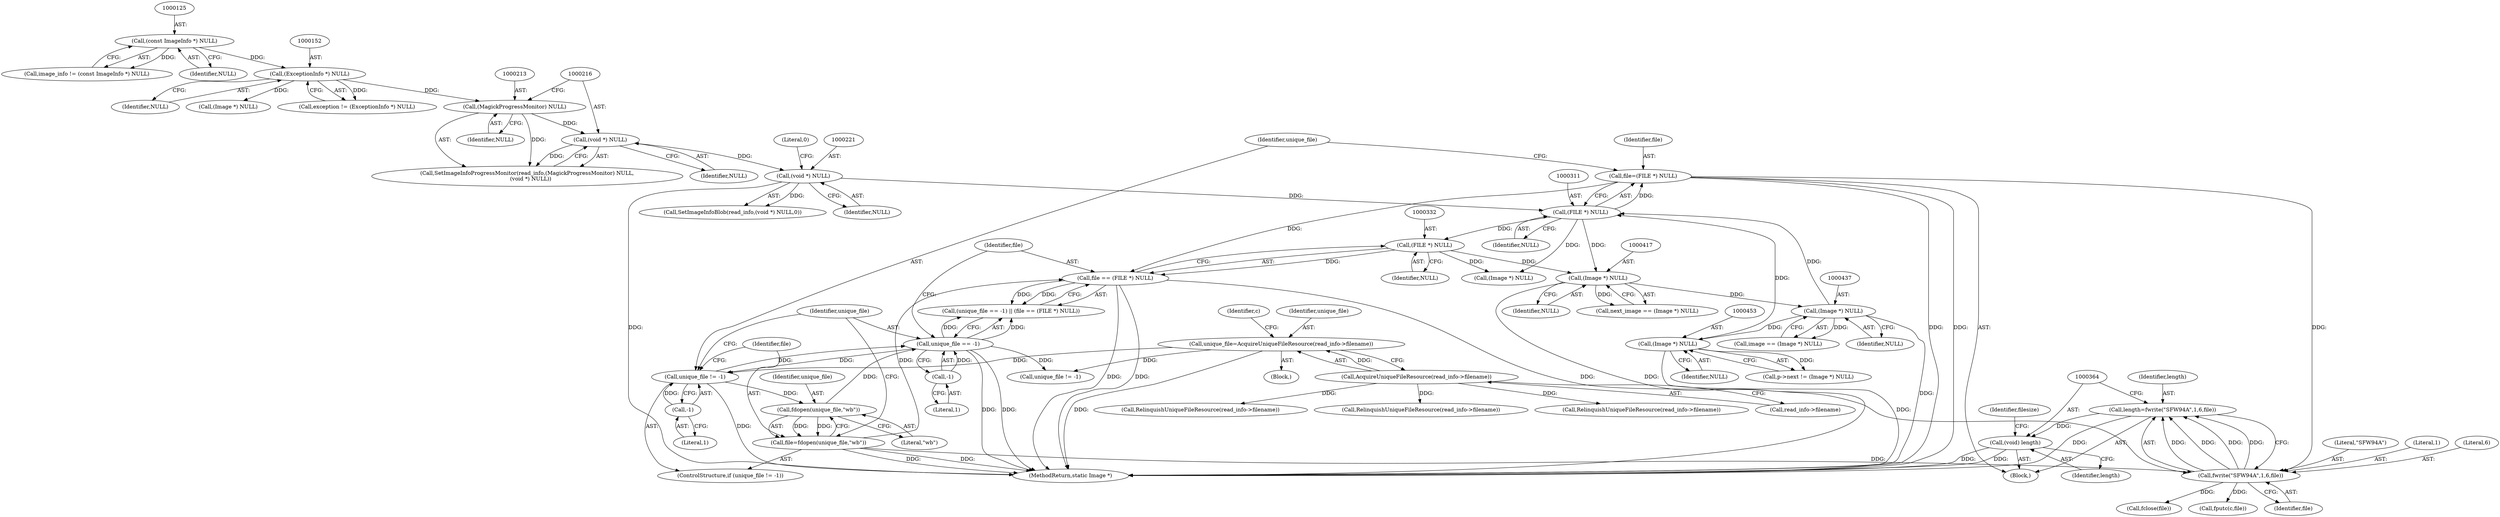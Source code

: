 digraph "0_ImageMagick_ecc03a2518c2b7dd375fde3a040fdae0bdf6a521@API" {
"1000356" [label="(Call,length=fwrite(\"SFW94A\",1,6,file))"];
"1000358" [label="(Call,fwrite(\"SFW94A\",1,6,file))"];
"1000308" [label="(Call,file=(FILE *) NULL)"];
"1000310" [label="(Call,(FILE *) NULL)"];
"1000436" [label="(Call,(Image *) NULL)"];
"1000416" [label="(Call,(Image *) NULL)"];
"1000331" [label="(Call,(FILE *) NULL)"];
"1000220" [label="(Call,(void *) NULL)"];
"1000215" [label="(Call,(void *) NULL)"];
"1000212" [label="(Call,(MagickProgressMonitor) NULL)"];
"1000151" [label="(Call,(ExceptionInfo *) NULL)"];
"1000124" [label="(Call,(const ImageInfo *) NULL)"];
"1000452" [label="(Call,(Image *) NULL)"];
"1000318" [label="(Call,file=fdopen(unique_file,\"wb\"))"];
"1000320" [label="(Call,fdopen(unique_file,\"wb\"))"];
"1000314" [label="(Call,unique_file != -1)"];
"1000325" [label="(Call,unique_file == -1)"];
"1000327" [label="(Call,-1)"];
"1000224" [label="(Call,unique_file=AcquireUniqueFileResource(read_info->filename))"];
"1000226" [label="(Call,AcquireUniqueFileResource(read_info->filename))"];
"1000316" [label="(Call,-1)"];
"1000329" [label="(Call,file == (FILE *) NULL)"];
"1000363" [label="(Call,(void) length)"];
"1000357" [label="(Identifier,length)"];
"1000406" [label="(Call,fclose(file))"];
"1000367" [label="(Identifier,filesize)"];
"1000418" [label="(Identifier,NULL)"];
"1000320" [label="(Call,fdopen(unique_file,\"wb\"))"];
"1000363" [label="(Call,(void) length)"];
"1000353" [label="(Call,(Image *) NULL)"];
"1000226" [label="(Call,AcquireUniqueFileResource(read_info->filename))"];
"1000438" [label="(Identifier,NULL)"];
"1000365" [label="(Identifier,length)"];
"1000337" [label="(Call,RelinquishUniqueFileResource(read_info->filename))"];
"1000325" [label="(Call,unique_file == -1)"];
"1000317" [label="(Literal,1)"];
"1000227" [label="(Call,read_info->filename)"];
"1000448" [label="(Call,p->next != (Image *) NULL)"];
"1000313" [label="(ControlStructure,if (unique_file != -1))"];
"1000222" [label="(Identifier,NULL)"];
"1000524" [label="(Call,RelinquishUniqueFileResource(read_info->filename))"];
"1000224" [label="(Call,unique_file=AcquireUniqueFileResource(read_info->filename))"];
"1000324" [label="(Call,(unique_file == -1) || (file == (FILE *) NULL))"];
"1000126" [label="(Identifier,NULL)"];
"1000212" [label="(Call,(MagickProgressMonitor) NULL)"];
"1000153" [label="(Identifier,NULL)"];
"1000316" [label="(Call,-1)"];
"1000315" [label="(Identifier,unique_file)"];
"1000310" [label="(Call,(FILE *) NULL)"];
"1000327" [label="(Call,-1)"];
"1000401" [label="(Call,fputc(c,file))"];
"1000231" [label="(Block,)"];
"1000416" [label="(Call,(Image *) NULL)"];
"1000574" [label="(MethodReturn,static Image *)"];
"1000359" [label="(Literal,\"SFW94A\")"];
"1000452" [label="(Call,(Image *) NULL)"];
"1000218" [label="(Call,SetImageInfoBlob(read_info,(void *) NULL,0))"];
"1000454" [label="(Identifier,NULL)"];
"1000214" [label="(Identifier,NULL)"];
"1000360" [label="(Literal,1)"];
"1000414" [label="(Call,next_image == (Image *) NULL)"];
"1000215" [label="(Call,(void *) NULL)"];
"1000319" [label="(Identifier,file)"];
"1000358" [label="(Call,fwrite(\"SFW94A\",1,6,file))"];
"1000362" [label="(Identifier,file)"];
"1000220" [label="(Call,(void *) NULL)"];
"1000330" [label="(Identifier,file)"];
"1000179" [label="(Call,(Image *) NULL)"];
"1000234" [label="(Identifier,c)"];
"1000361" [label="(Literal,6)"];
"1000301" [label="(Call,RelinquishUniqueFileResource(read_info->filename))"];
"1000328" [label="(Literal,1)"];
"1000329" [label="(Call,file == (FILE *) NULL)"];
"1000314" [label="(Call,unique_file != -1)"];
"1000308" [label="(Call,file=(FILE *) NULL)"];
"1000124" [label="(Call,(const ImageInfo *) NULL)"];
"1000223" [label="(Literal,0)"];
"1000225" [label="(Identifier,unique_file)"];
"1000322" [label="(Literal,\"wb\")"];
"1000210" [label="(Call,SetImageInfoProgressMonitor(read_info,(MagickProgressMonitor) NULL,\n    (void *) NULL))"];
"1000434" [label="(Call,image == (Image *) NULL)"];
"1000122" [label="(Call,image_info != (const ImageInfo *) NULL)"];
"1000318" [label="(Call,file=fdopen(unique_file,\"wb\"))"];
"1000333" [label="(Identifier,NULL)"];
"1000149" [label="(Call,exception != (ExceptionInfo *) NULL)"];
"1000321" [label="(Identifier,unique_file)"];
"1000312" [label="(Identifier,NULL)"];
"1000151" [label="(Call,(ExceptionInfo *) NULL)"];
"1000309" [label="(Identifier,file)"];
"1000356" [label="(Call,length=fwrite(\"SFW94A\",1,6,file))"];
"1000514" [label="(Call,unique_file != -1)"];
"1000436" [label="(Call,(Image *) NULL)"];
"1000106" [label="(Block,)"];
"1000326" [label="(Identifier,unique_file)"];
"1000217" [label="(Identifier,NULL)"];
"1000331" [label="(Call,(FILE *) NULL)"];
"1000356" -> "1000231"  [label="AST: "];
"1000356" -> "1000358"  [label="CFG: "];
"1000357" -> "1000356"  [label="AST: "];
"1000358" -> "1000356"  [label="AST: "];
"1000364" -> "1000356"  [label="CFG: "];
"1000356" -> "1000574"  [label="DDG: "];
"1000358" -> "1000356"  [label="DDG: "];
"1000358" -> "1000356"  [label="DDG: "];
"1000358" -> "1000356"  [label="DDG: "];
"1000358" -> "1000356"  [label="DDG: "];
"1000356" -> "1000363"  [label="DDG: "];
"1000358" -> "1000362"  [label="CFG: "];
"1000359" -> "1000358"  [label="AST: "];
"1000360" -> "1000358"  [label="AST: "];
"1000361" -> "1000358"  [label="AST: "];
"1000362" -> "1000358"  [label="AST: "];
"1000308" -> "1000358"  [label="DDG: "];
"1000318" -> "1000358"  [label="DDG: "];
"1000329" -> "1000358"  [label="DDG: "];
"1000358" -> "1000401"  [label="DDG: "];
"1000358" -> "1000406"  [label="DDG: "];
"1000308" -> "1000231"  [label="AST: "];
"1000308" -> "1000310"  [label="CFG: "];
"1000309" -> "1000308"  [label="AST: "];
"1000310" -> "1000308"  [label="AST: "];
"1000315" -> "1000308"  [label="CFG: "];
"1000308" -> "1000574"  [label="DDG: "];
"1000308" -> "1000574"  [label="DDG: "];
"1000310" -> "1000308"  [label="DDG: "];
"1000308" -> "1000329"  [label="DDG: "];
"1000310" -> "1000312"  [label="CFG: "];
"1000311" -> "1000310"  [label="AST: "];
"1000312" -> "1000310"  [label="AST: "];
"1000436" -> "1000310"  [label="DDG: "];
"1000220" -> "1000310"  [label="DDG: "];
"1000452" -> "1000310"  [label="DDG: "];
"1000310" -> "1000331"  [label="DDG: "];
"1000310" -> "1000353"  [label="DDG: "];
"1000310" -> "1000416"  [label="DDG: "];
"1000436" -> "1000434"  [label="AST: "];
"1000436" -> "1000438"  [label="CFG: "];
"1000437" -> "1000436"  [label="AST: "];
"1000438" -> "1000436"  [label="AST: "];
"1000434" -> "1000436"  [label="CFG: "];
"1000436" -> "1000574"  [label="DDG: "];
"1000436" -> "1000434"  [label="DDG: "];
"1000416" -> "1000436"  [label="DDG: "];
"1000436" -> "1000452"  [label="DDG: "];
"1000416" -> "1000414"  [label="AST: "];
"1000416" -> "1000418"  [label="CFG: "];
"1000417" -> "1000416"  [label="AST: "];
"1000418" -> "1000416"  [label="AST: "];
"1000414" -> "1000416"  [label="CFG: "];
"1000416" -> "1000574"  [label="DDG: "];
"1000416" -> "1000414"  [label="DDG: "];
"1000331" -> "1000416"  [label="DDG: "];
"1000331" -> "1000329"  [label="AST: "];
"1000331" -> "1000333"  [label="CFG: "];
"1000332" -> "1000331"  [label="AST: "];
"1000333" -> "1000331"  [label="AST: "];
"1000329" -> "1000331"  [label="CFG: "];
"1000331" -> "1000329"  [label="DDG: "];
"1000331" -> "1000353"  [label="DDG: "];
"1000220" -> "1000218"  [label="AST: "];
"1000220" -> "1000222"  [label="CFG: "];
"1000221" -> "1000220"  [label="AST: "];
"1000222" -> "1000220"  [label="AST: "];
"1000223" -> "1000220"  [label="CFG: "];
"1000220" -> "1000574"  [label="DDG: "];
"1000220" -> "1000218"  [label="DDG: "];
"1000215" -> "1000220"  [label="DDG: "];
"1000215" -> "1000210"  [label="AST: "];
"1000215" -> "1000217"  [label="CFG: "];
"1000216" -> "1000215"  [label="AST: "];
"1000217" -> "1000215"  [label="AST: "];
"1000210" -> "1000215"  [label="CFG: "];
"1000215" -> "1000210"  [label="DDG: "];
"1000212" -> "1000215"  [label="DDG: "];
"1000212" -> "1000210"  [label="AST: "];
"1000212" -> "1000214"  [label="CFG: "];
"1000213" -> "1000212"  [label="AST: "];
"1000214" -> "1000212"  [label="AST: "];
"1000216" -> "1000212"  [label="CFG: "];
"1000212" -> "1000210"  [label="DDG: "];
"1000151" -> "1000212"  [label="DDG: "];
"1000151" -> "1000149"  [label="AST: "];
"1000151" -> "1000153"  [label="CFG: "];
"1000152" -> "1000151"  [label="AST: "];
"1000153" -> "1000151"  [label="AST: "];
"1000149" -> "1000151"  [label="CFG: "];
"1000151" -> "1000149"  [label="DDG: "];
"1000124" -> "1000151"  [label="DDG: "];
"1000151" -> "1000179"  [label="DDG: "];
"1000124" -> "1000122"  [label="AST: "];
"1000124" -> "1000126"  [label="CFG: "];
"1000125" -> "1000124"  [label="AST: "];
"1000126" -> "1000124"  [label="AST: "];
"1000122" -> "1000124"  [label="CFG: "];
"1000124" -> "1000122"  [label="DDG: "];
"1000452" -> "1000448"  [label="AST: "];
"1000452" -> "1000454"  [label="CFG: "];
"1000453" -> "1000452"  [label="AST: "];
"1000454" -> "1000452"  [label="AST: "];
"1000448" -> "1000452"  [label="CFG: "];
"1000452" -> "1000574"  [label="DDG: "];
"1000452" -> "1000448"  [label="DDG: "];
"1000318" -> "1000313"  [label="AST: "];
"1000318" -> "1000320"  [label="CFG: "];
"1000319" -> "1000318"  [label="AST: "];
"1000320" -> "1000318"  [label="AST: "];
"1000326" -> "1000318"  [label="CFG: "];
"1000318" -> "1000574"  [label="DDG: "];
"1000318" -> "1000574"  [label="DDG: "];
"1000320" -> "1000318"  [label="DDG: "];
"1000320" -> "1000318"  [label="DDG: "];
"1000318" -> "1000329"  [label="DDG: "];
"1000320" -> "1000322"  [label="CFG: "];
"1000321" -> "1000320"  [label="AST: "];
"1000322" -> "1000320"  [label="AST: "];
"1000314" -> "1000320"  [label="DDG: "];
"1000320" -> "1000325"  [label="DDG: "];
"1000314" -> "1000313"  [label="AST: "];
"1000314" -> "1000316"  [label="CFG: "];
"1000315" -> "1000314"  [label="AST: "];
"1000316" -> "1000314"  [label="AST: "];
"1000319" -> "1000314"  [label="CFG: "];
"1000326" -> "1000314"  [label="CFG: "];
"1000314" -> "1000574"  [label="DDG: "];
"1000325" -> "1000314"  [label="DDG: "];
"1000224" -> "1000314"  [label="DDG: "];
"1000316" -> "1000314"  [label="DDG: "];
"1000314" -> "1000325"  [label="DDG: "];
"1000325" -> "1000324"  [label="AST: "];
"1000325" -> "1000327"  [label="CFG: "];
"1000326" -> "1000325"  [label="AST: "];
"1000327" -> "1000325"  [label="AST: "];
"1000330" -> "1000325"  [label="CFG: "];
"1000324" -> "1000325"  [label="CFG: "];
"1000325" -> "1000574"  [label="DDG: "];
"1000325" -> "1000574"  [label="DDG: "];
"1000325" -> "1000324"  [label="DDG: "];
"1000325" -> "1000324"  [label="DDG: "];
"1000327" -> "1000325"  [label="DDG: "];
"1000325" -> "1000514"  [label="DDG: "];
"1000327" -> "1000328"  [label="CFG: "];
"1000328" -> "1000327"  [label="AST: "];
"1000224" -> "1000106"  [label="AST: "];
"1000224" -> "1000226"  [label="CFG: "];
"1000225" -> "1000224"  [label="AST: "];
"1000226" -> "1000224"  [label="AST: "];
"1000234" -> "1000224"  [label="CFG: "];
"1000224" -> "1000574"  [label="DDG: "];
"1000226" -> "1000224"  [label="DDG: "];
"1000224" -> "1000514"  [label="DDG: "];
"1000226" -> "1000227"  [label="CFG: "];
"1000227" -> "1000226"  [label="AST: "];
"1000226" -> "1000301"  [label="DDG: "];
"1000226" -> "1000337"  [label="DDG: "];
"1000226" -> "1000524"  [label="DDG: "];
"1000316" -> "1000317"  [label="CFG: "];
"1000317" -> "1000316"  [label="AST: "];
"1000329" -> "1000324"  [label="AST: "];
"1000330" -> "1000329"  [label="AST: "];
"1000324" -> "1000329"  [label="CFG: "];
"1000329" -> "1000574"  [label="DDG: "];
"1000329" -> "1000574"  [label="DDG: "];
"1000329" -> "1000324"  [label="DDG: "];
"1000329" -> "1000324"  [label="DDG: "];
"1000363" -> "1000231"  [label="AST: "];
"1000363" -> "1000365"  [label="CFG: "];
"1000364" -> "1000363"  [label="AST: "];
"1000365" -> "1000363"  [label="AST: "];
"1000367" -> "1000363"  [label="CFG: "];
"1000363" -> "1000574"  [label="DDG: "];
"1000363" -> "1000574"  [label="DDG: "];
}
